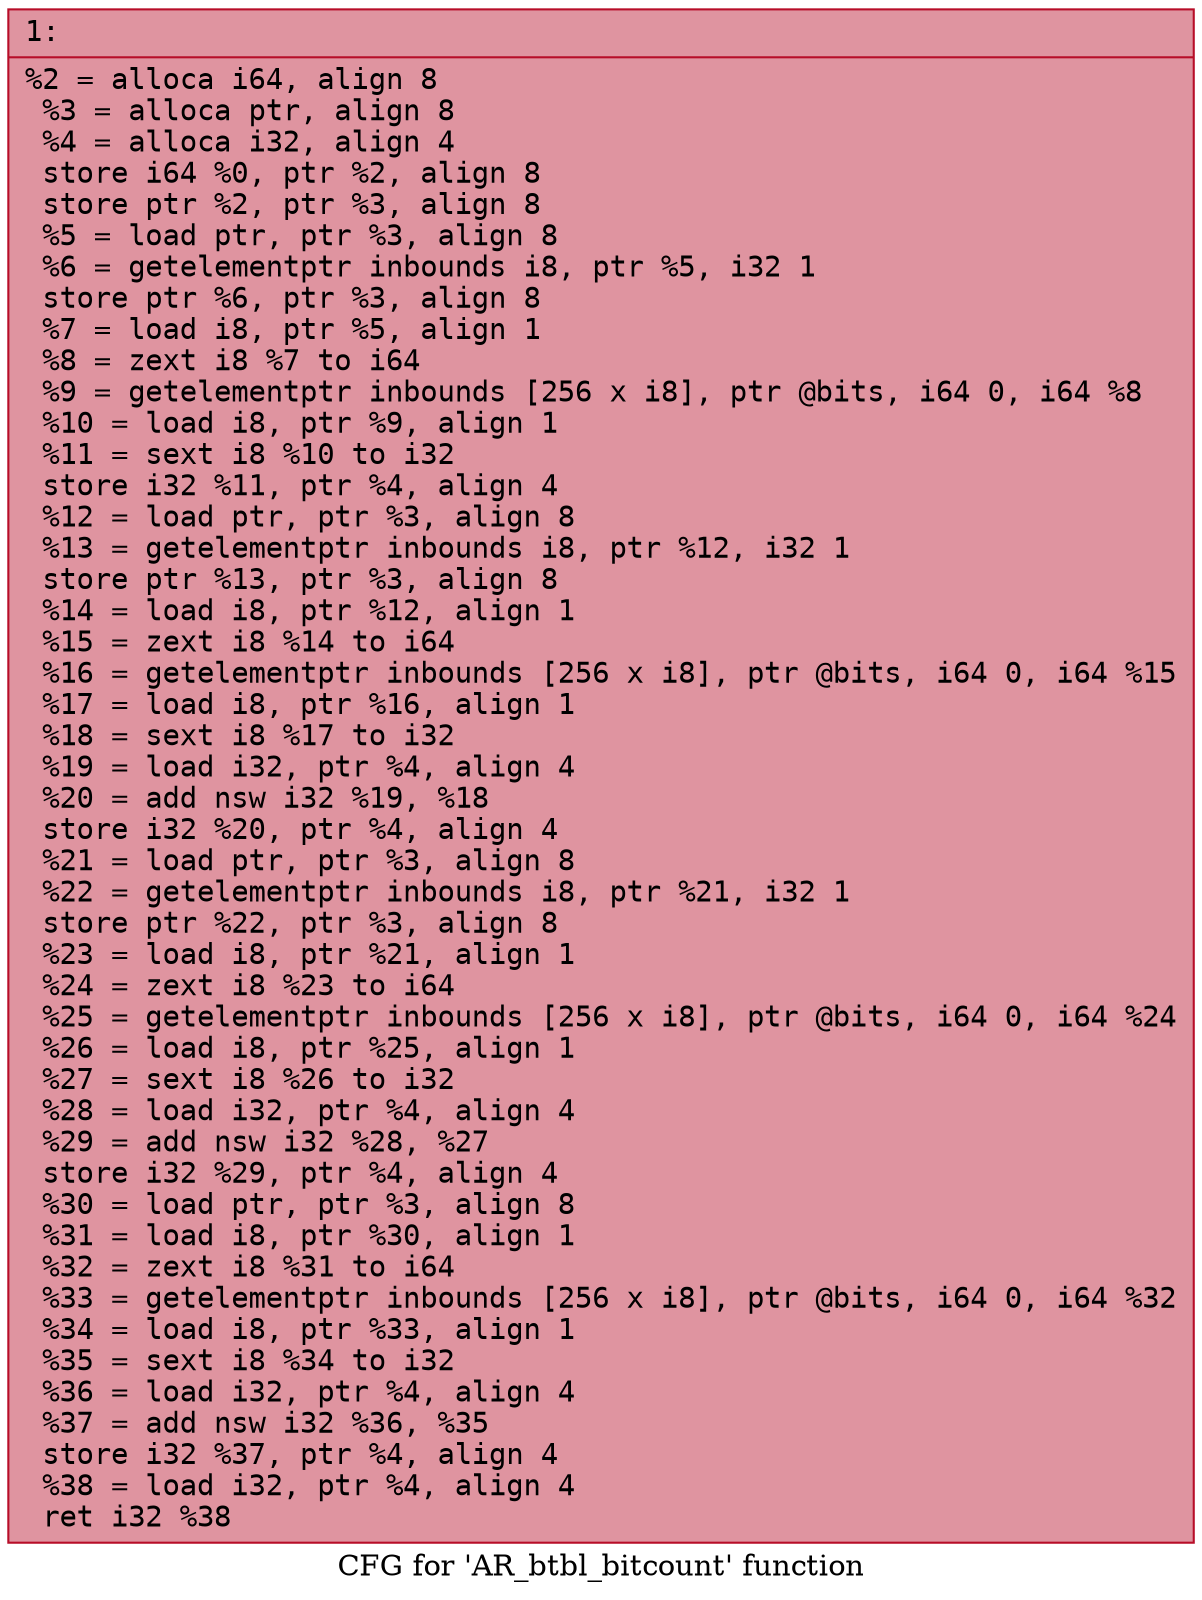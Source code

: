 digraph "CFG for 'AR_btbl_bitcount' function" {
	label="CFG for 'AR_btbl_bitcount' function";

	Node0x600001d800a0 [shape=record,color="#b70d28ff", style=filled, fillcolor="#b70d2870" fontname="Courier",label="{1:\l|  %2 = alloca i64, align 8\l  %3 = alloca ptr, align 8\l  %4 = alloca i32, align 4\l  store i64 %0, ptr %2, align 8\l  store ptr %2, ptr %3, align 8\l  %5 = load ptr, ptr %3, align 8\l  %6 = getelementptr inbounds i8, ptr %5, i32 1\l  store ptr %6, ptr %3, align 8\l  %7 = load i8, ptr %5, align 1\l  %8 = zext i8 %7 to i64\l  %9 = getelementptr inbounds [256 x i8], ptr @bits, i64 0, i64 %8\l  %10 = load i8, ptr %9, align 1\l  %11 = sext i8 %10 to i32\l  store i32 %11, ptr %4, align 4\l  %12 = load ptr, ptr %3, align 8\l  %13 = getelementptr inbounds i8, ptr %12, i32 1\l  store ptr %13, ptr %3, align 8\l  %14 = load i8, ptr %12, align 1\l  %15 = zext i8 %14 to i64\l  %16 = getelementptr inbounds [256 x i8], ptr @bits, i64 0, i64 %15\l  %17 = load i8, ptr %16, align 1\l  %18 = sext i8 %17 to i32\l  %19 = load i32, ptr %4, align 4\l  %20 = add nsw i32 %19, %18\l  store i32 %20, ptr %4, align 4\l  %21 = load ptr, ptr %3, align 8\l  %22 = getelementptr inbounds i8, ptr %21, i32 1\l  store ptr %22, ptr %3, align 8\l  %23 = load i8, ptr %21, align 1\l  %24 = zext i8 %23 to i64\l  %25 = getelementptr inbounds [256 x i8], ptr @bits, i64 0, i64 %24\l  %26 = load i8, ptr %25, align 1\l  %27 = sext i8 %26 to i32\l  %28 = load i32, ptr %4, align 4\l  %29 = add nsw i32 %28, %27\l  store i32 %29, ptr %4, align 4\l  %30 = load ptr, ptr %3, align 8\l  %31 = load i8, ptr %30, align 1\l  %32 = zext i8 %31 to i64\l  %33 = getelementptr inbounds [256 x i8], ptr @bits, i64 0, i64 %32\l  %34 = load i8, ptr %33, align 1\l  %35 = sext i8 %34 to i32\l  %36 = load i32, ptr %4, align 4\l  %37 = add nsw i32 %36, %35\l  store i32 %37, ptr %4, align 4\l  %38 = load i32, ptr %4, align 4\l  ret i32 %38\l}"];
}
